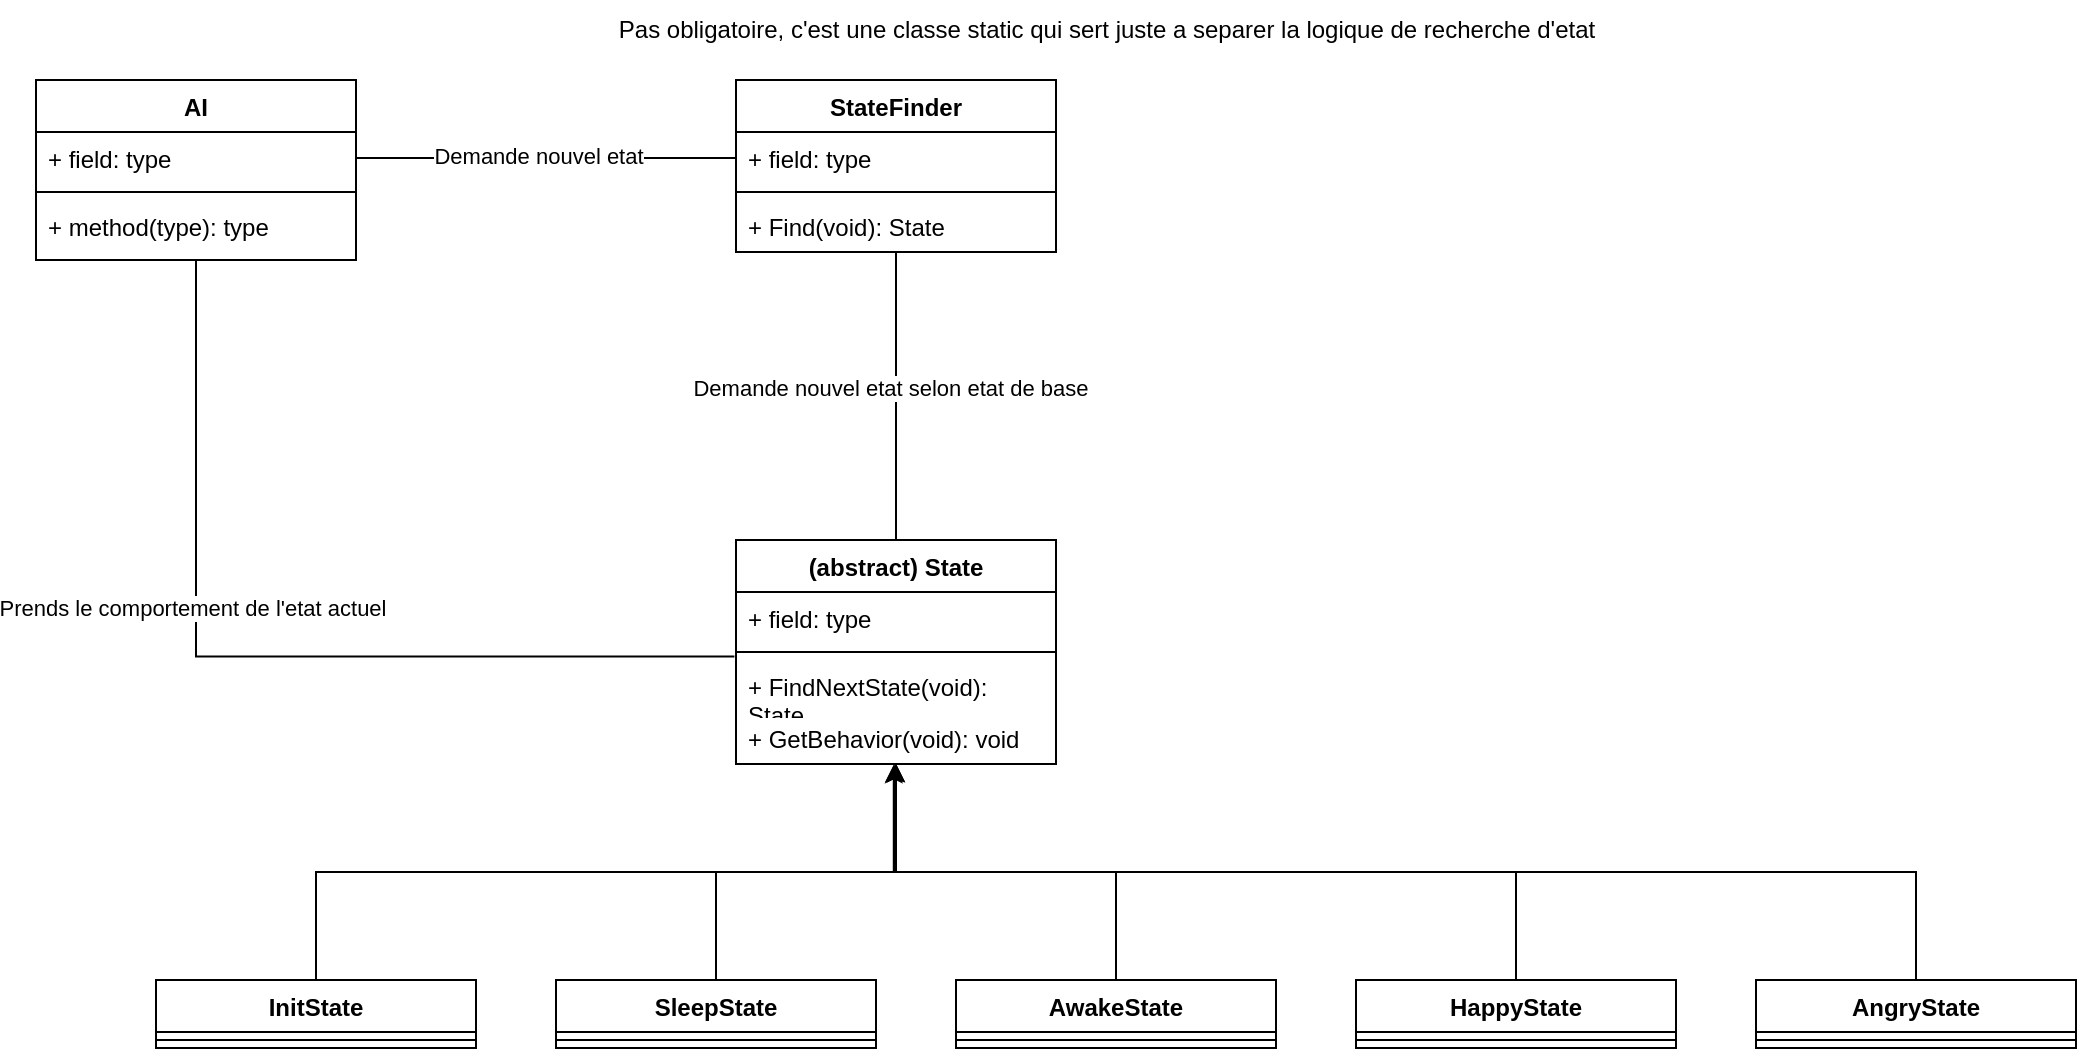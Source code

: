 <mxfile version="23.1.1" type="device">
  <diagram name="Page-1" id="TDGnkViAuG8DHoIhzHAy">
    <mxGraphModel dx="1156" dy="823" grid="1" gridSize="10" guides="1" tooltips="1" connect="1" arrows="1" fold="1" page="1" pageScale="1" pageWidth="850" pageHeight="1100" background="#FFFFFF" math="0" shadow="0">
      <root>
        <mxCell id="0" />
        <mxCell id="1" parent="0" />
        <mxCell id="pftjBcZSLzccpPnx-eUa-15" value="AI" style="swimlane;fontStyle=1;align=center;verticalAlign=top;childLayout=stackLayout;horizontal=1;startSize=26;horizontalStack=0;resizeParent=1;resizeParentMax=0;resizeLast=0;collapsible=1;marginBottom=0;whiteSpace=wrap;html=1;" vertex="1" parent="1">
          <mxGeometry x="60" y="430" width="160" height="90" as="geometry" />
        </mxCell>
        <mxCell id="pftjBcZSLzccpPnx-eUa-16" value="+ field: type" style="text;strokeColor=none;fillColor=none;align=left;verticalAlign=top;spacingLeft=4;spacingRight=4;overflow=hidden;rotatable=0;points=[[0,0.5],[1,0.5]];portConstraint=eastwest;whiteSpace=wrap;html=1;" vertex="1" parent="pftjBcZSLzccpPnx-eUa-15">
          <mxGeometry y="26" width="160" height="26" as="geometry" />
        </mxCell>
        <mxCell id="pftjBcZSLzccpPnx-eUa-17" value="" style="line;strokeWidth=1;fillColor=none;align=left;verticalAlign=middle;spacingTop=-1;spacingLeft=3;spacingRight=3;rotatable=0;labelPosition=right;points=[];portConstraint=eastwest;strokeColor=inherit;" vertex="1" parent="pftjBcZSLzccpPnx-eUa-15">
          <mxGeometry y="52" width="160" height="8" as="geometry" />
        </mxCell>
        <mxCell id="pftjBcZSLzccpPnx-eUa-18" value="+ method(type): type" style="text;strokeColor=none;fillColor=none;align=left;verticalAlign=top;spacingLeft=4;spacingRight=4;overflow=hidden;rotatable=0;points=[[0,0.5],[1,0.5]];portConstraint=eastwest;whiteSpace=wrap;html=1;" vertex="1" parent="pftjBcZSLzccpPnx-eUa-15">
          <mxGeometry y="60" width="160" height="30" as="geometry" />
        </mxCell>
        <mxCell id="pftjBcZSLzccpPnx-eUa-31" style="edgeStyle=orthogonalEdgeStyle;rounded=0;orthogonalLoop=1;jettySize=auto;html=1;entryX=0.5;entryY=0;entryDx=0;entryDy=0;endArrow=none;endFill=0;" edge="1" parent="1" source="pftjBcZSLzccpPnx-eUa-19" target="pftjBcZSLzccpPnx-eUa-26">
          <mxGeometry relative="1" as="geometry" />
        </mxCell>
        <mxCell id="pftjBcZSLzccpPnx-eUa-34" value="Demande nouvel etat selon etat de base" style="edgeLabel;html=1;align=center;verticalAlign=middle;resizable=0;points=[];" vertex="1" connectable="0" parent="pftjBcZSLzccpPnx-eUa-31">
          <mxGeometry x="-0.058" y="-3" relative="1" as="geometry">
            <mxPoint as="offset" />
          </mxGeometry>
        </mxCell>
        <mxCell id="pftjBcZSLzccpPnx-eUa-19" value="StateFinder" style="swimlane;fontStyle=1;align=center;verticalAlign=top;childLayout=stackLayout;horizontal=1;startSize=26;horizontalStack=0;resizeParent=1;resizeParentMax=0;resizeLast=0;collapsible=1;marginBottom=0;whiteSpace=wrap;html=1;" vertex="1" parent="1">
          <mxGeometry x="410" y="430" width="160" height="86" as="geometry" />
        </mxCell>
        <mxCell id="pftjBcZSLzccpPnx-eUa-20" value="+ field: type" style="text;strokeColor=none;fillColor=none;align=left;verticalAlign=top;spacingLeft=4;spacingRight=4;overflow=hidden;rotatable=0;points=[[0,0.5],[1,0.5]];portConstraint=eastwest;whiteSpace=wrap;html=1;" vertex="1" parent="pftjBcZSLzccpPnx-eUa-19">
          <mxGeometry y="26" width="160" height="26" as="geometry" />
        </mxCell>
        <mxCell id="pftjBcZSLzccpPnx-eUa-21" value="" style="line;strokeWidth=1;fillColor=none;align=left;verticalAlign=middle;spacingTop=-1;spacingLeft=3;spacingRight=3;rotatable=0;labelPosition=right;points=[];portConstraint=eastwest;strokeColor=inherit;" vertex="1" parent="pftjBcZSLzccpPnx-eUa-19">
          <mxGeometry y="52" width="160" height="8" as="geometry" />
        </mxCell>
        <mxCell id="pftjBcZSLzccpPnx-eUa-22" value="+ Find(void): State" style="text;strokeColor=none;fillColor=none;align=left;verticalAlign=top;spacingLeft=4;spacingRight=4;overflow=hidden;rotatable=0;points=[[0,0.5],[1,0.5]];portConstraint=eastwest;whiteSpace=wrap;html=1;" vertex="1" parent="pftjBcZSLzccpPnx-eUa-19">
          <mxGeometry y="60" width="160" height="26" as="geometry" />
        </mxCell>
        <mxCell id="pftjBcZSLzccpPnx-eUa-23" style="edgeStyle=orthogonalEdgeStyle;rounded=0;orthogonalLoop=1;jettySize=auto;html=1;entryX=0;entryY=0.5;entryDx=0;entryDy=0;endArrow=none;endFill=0;" edge="1" parent="1" source="pftjBcZSLzccpPnx-eUa-16" target="pftjBcZSLzccpPnx-eUa-20">
          <mxGeometry relative="1" as="geometry" />
        </mxCell>
        <mxCell id="pftjBcZSLzccpPnx-eUa-33" value="Demande nouvel etat" style="edgeLabel;html=1;align=center;verticalAlign=middle;resizable=0;points=[];" vertex="1" connectable="0" parent="pftjBcZSLzccpPnx-eUa-23">
          <mxGeometry x="-0.046" y="1" relative="1" as="geometry">
            <mxPoint as="offset" />
          </mxGeometry>
        </mxCell>
        <mxCell id="pftjBcZSLzccpPnx-eUa-25" value="Pas obligatoire, c&#39;est une classe static qui sert juste a separer la logique de recherche d&#39;etat" style="text;html=1;align=center;verticalAlign=middle;resizable=0;points=[];autosize=1;strokeColor=none;fillColor=none;" vertex="1" parent="1">
          <mxGeometry x="340" y="390" width="510" height="30" as="geometry" />
        </mxCell>
        <mxCell id="pftjBcZSLzccpPnx-eUa-26" value="(abstract) State" style="swimlane;fontStyle=1;align=center;verticalAlign=top;childLayout=stackLayout;horizontal=1;startSize=26;horizontalStack=0;resizeParent=1;resizeParentMax=0;resizeLast=0;collapsible=1;marginBottom=0;whiteSpace=wrap;html=1;" vertex="1" parent="1">
          <mxGeometry x="410" y="660" width="160" height="112" as="geometry" />
        </mxCell>
        <mxCell id="pftjBcZSLzccpPnx-eUa-27" value="+ field: type" style="text;strokeColor=none;fillColor=none;align=left;verticalAlign=top;spacingLeft=4;spacingRight=4;overflow=hidden;rotatable=0;points=[[0,0.5],[1,0.5]];portConstraint=eastwest;whiteSpace=wrap;html=1;" vertex="1" parent="pftjBcZSLzccpPnx-eUa-26">
          <mxGeometry y="26" width="160" height="26" as="geometry" />
        </mxCell>
        <mxCell id="pftjBcZSLzccpPnx-eUa-28" value="" style="line;strokeWidth=1;fillColor=none;align=left;verticalAlign=middle;spacingTop=-1;spacingLeft=3;spacingRight=3;rotatable=0;labelPosition=right;points=[];portConstraint=eastwest;strokeColor=inherit;" vertex="1" parent="pftjBcZSLzccpPnx-eUa-26">
          <mxGeometry y="52" width="160" height="8" as="geometry" />
        </mxCell>
        <mxCell id="pftjBcZSLzccpPnx-eUa-29" value="+ FindNextState(void): State" style="text;strokeColor=none;fillColor=none;align=left;verticalAlign=top;spacingLeft=4;spacingRight=4;overflow=hidden;rotatable=0;points=[[0,0.5],[1,0.5]];portConstraint=eastwest;whiteSpace=wrap;html=1;" vertex="1" parent="pftjBcZSLzccpPnx-eUa-26">
          <mxGeometry y="60" width="160" height="26" as="geometry" />
        </mxCell>
        <mxCell id="pftjBcZSLzccpPnx-eUa-30" value="+ GetBehavior(void): void" style="text;strokeColor=none;fillColor=none;align=left;verticalAlign=top;spacingLeft=4;spacingRight=4;overflow=hidden;rotatable=0;points=[[0,0.5],[1,0.5]];portConstraint=eastwest;whiteSpace=wrap;html=1;" vertex="1" parent="pftjBcZSLzccpPnx-eUa-26">
          <mxGeometry y="86" width="160" height="26" as="geometry" />
        </mxCell>
        <mxCell id="pftjBcZSLzccpPnx-eUa-32" style="edgeStyle=orthogonalEdgeStyle;rounded=0;orthogonalLoop=1;jettySize=auto;html=1;entryX=-0.005;entryY=-0.065;entryDx=0;entryDy=0;entryPerimeter=0;endArrow=none;endFill=0;" edge="1" parent="1" source="pftjBcZSLzccpPnx-eUa-15" target="pftjBcZSLzccpPnx-eUa-29">
          <mxGeometry relative="1" as="geometry" />
        </mxCell>
        <mxCell id="pftjBcZSLzccpPnx-eUa-35" value="Prends le comportement de l&#39;etat actuel" style="edgeLabel;html=1;align=center;verticalAlign=middle;resizable=0;points=[];" vertex="1" connectable="0" parent="pftjBcZSLzccpPnx-eUa-32">
          <mxGeometry x="-0.255" y="-2" relative="1" as="geometry">
            <mxPoint as="offset" />
          </mxGeometry>
        </mxCell>
        <mxCell id="pftjBcZSLzccpPnx-eUa-62" style="edgeStyle=orthogonalEdgeStyle;rounded=0;orthogonalLoop=1;jettySize=auto;html=1;entryX=0.5;entryY=1;entryDx=0;entryDy=0;" edge="1" parent="1" source="pftjBcZSLzccpPnx-eUa-36" target="pftjBcZSLzccpPnx-eUa-26">
          <mxGeometry relative="1" as="geometry" />
        </mxCell>
        <mxCell id="pftjBcZSLzccpPnx-eUa-36" value="SleepState" style="swimlane;fontStyle=1;align=center;verticalAlign=top;childLayout=stackLayout;horizontal=1;startSize=26;horizontalStack=0;resizeParent=1;resizeParentMax=0;resizeLast=0;collapsible=1;marginBottom=0;whiteSpace=wrap;html=1;" vertex="1" parent="1">
          <mxGeometry x="320" y="880" width="160" height="34" as="geometry" />
        </mxCell>
        <mxCell id="pftjBcZSLzccpPnx-eUa-38" value="" style="line;strokeWidth=1;fillColor=none;align=left;verticalAlign=middle;spacingTop=-1;spacingLeft=3;spacingRight=3;rotatable=0;labelPosition=right;points=[];portConstraint=eastwest;strokeColor=inherit;" vertex="1" parent="pftjBcZSLzccpPnx-eUa-36">
          <mxGeometry y="26" width="160" height="8" as="geometry" />
        </mxCell>
        <mxCell id="pftjBcZSLzccpPnx-eUa-61" style="edgeStyle=orthogonalEdgeStyle;rounded=0;orthogonalLoop=1;jettySize=auto;html=1;entryX=0.5;entryY=1;entryDx=0;entryDy=0;exitX=0.5;exitY=0;exitDx=0;exitDy=0;" edge="1" parent="1" source="pftjBcZSLzccpPnx-eUa-41" target="pftjBcZSLzccpPnx-eUa-26">
          <mxGeometry relative="1" as="geometry" />
        </mxCell>
        <mxCell id="pftjBcZSLzccpPnx-eUa-41" value="InitState" style="swimlane;fontStyle=1;align=center;verticalAlign=top;childLayout=stackLayout;horizontal=1;startSize=26;horizontalStack=0;resizeParent=1;resizeParentMax=0;resizeLast=0;collapsible=1;marginBottom=0;whiteSpace=wrap;html=1;" vertex="1" parent="1">
          <mxGeometry x="120" y="880" width="160" height="34" as="geometry" />
        </mxCell>
        <mxCell id="pftjBcZSLzccpPnx-eUa-43" value="" style="line;strokeWidth=1;fillColor=none;align=left;verticalAlign=middle;spacingTop=-1;spacingLeft=3;spacingRight=3;rotatable=0;labelPosition=right;points=[];portConstraint=eastwest;strokeColor=inherit;" vertex="1" parent="pftjBcZSLzccpPnx-eUa-41">
          <mxGeometry y="26" width="160" height="8" as="geometry" />
        </mxCell>
        <mxCell id="pftjBcZSLzccpPnx-eUa-63" style="edgeStyle=orthogonalEdgeStyle;rounded=0;orthogonalLoop=1;jettySize=auto;html=1;entryX=0.5;entryY=1;entryDx=0;entryDy=0;" edge="1" parent="1" source="pftjBcZSLzccpPnx-eUa-46" target="pftjBcZSLzccpPnx-eUa-26">
          <mxGeometry relative="1" as="geometry" />
        </mxCell>
        <mxCell id="pftjBcZSLzccpPnx-eUa-46" value="AwakeState" style="swimlane;fontStyle=1;align=center;verticalAlign=top;childLayout=stackLayout;horizontal=1;startSize=26;horizontalStack=0;resizeParent=1;resizeParentMax=0;resizeLast=0;collapsible=1;marginBottom=0;whiteSpace=wrap;html=1;" vertex="1" parent="1">
          <mxGeometry x="520" y="880" width="160" height="34" as="geometry" />
        </mxCell>
        <mxCell id="pftjBcZSLzccpPnx-eUa-48" value="" style="line;strokeWidth=1;fillColor=none;align=left;verticalAlign=middle;spacingTop=-1;spacingLeft=3;spacingRight=3;rotatable=0;labelPosition=right;points=[];portConstraint=eastwest;strokeColor=inherit;" vertex="1" parent="pftjBcZSLzccpPnx-eUa-46">
          <mxGeometry y="26" width="160" height="8" as="geometry" />
        </mxCell>
        <mxCell id="pftjBcZSLzccpPnx-eUa-51" value="HappyState" style="swimlane;fontStyle=1;align=center;verticalAlign=top;childLayout=stackLayout;horizontal=1;startSize=26;horizontalStack=0;resizeParent=1;resizeParentMax=0;resizeLast=0;collapsible=1;marginBottom=0;whiteSpace=wrap;html=1;" vertex="1" parent="1">
          <mxGeometry x="720" y="880" width="160" height="34" as="geometry" />
        </mxCell>
        <mxCell id="pftjBcZSLzccpPnx-eUa-53" value="" style="line;strokeWidth=1;fillColor=none;align=left;verticalAlign=middle;spacingTop=-1;spacingLeft=3;spacingRight=3;rotatable=0;labelPosition=right;points=[];portConstraint=eastwest;strokeColor=inherit;" vertex="1" parent="pftjBcZSLzccpPnx-eUa-51">
          <mxGeometry y="26" width="160" height="8" as="geometry" />
        </mxCell>
        <mxCell id="pftjBcZSLzccpPnx-eUa-56" value="AngryState" style="swimlane;fontStyle=1;align=center;verticalAlign=top;childLayout=stackLayout;horizontal=1;startSize=26;horizontalStack=0;resizeParent=1;resizeParentMax=0;resizeLast=0;collapsible=1;marginBottom=0;whiteSpace=wrap;html=1;" vertex="1" parent="1">
          <mxGeometry x="920" y="880" width="160" height="34" as="geometry" />
        </mxCell>
        <mxCell id="pftjBcZSLzccpPnx-eUa-58" value="" style="line;strokeWidth=1;fillColor=none;align=left;verticalAlign=middle;spacingTop=-1;spacingLeft=3;spacingRight=3;rotatable=0;labelPosition=right;points=[];portConstraint=eastwest;strokeColor=inherit;" vertex="1" parent="pftjBcZSLzccpPnx-eUa-56">
          <mxGeometry y="26" width="160" height="8" as="geometry" />
        </mxCell>
        <mxCell id="pftjBcZSLzccpPnx-eUa-65" style="edgeStyle=orthogonalEdgeStyle;rounded=0;orthogonalLoop=1;jettySize=auto;html=1;entryX=0.494;entryY=1;entryDx=0;entryDy=0;entryPerimeter=0;" edge="1" parent="1" source="pftjBcZSLzccpPnx-eUa-56" target="pftjBcZSLzccpPnx-eUa-30">
          <mxGeometry relative="1" as="geometry" />
        </mxCell>
        <mxCell id="pftjBcZSLzccpPnx-eUa-66" style="edgeStyle=orthogonalEdgeStyle;rounded=0;orthogonalLoop=1;jettySize=auto;html=1;entryX=0.493;entryY=1.024;entryDx=0;entryDy=0;entryPerimeter=0;" edge="1" parent="1" source="pftjBcZSLzccpPnx-eUa-51" target="pftjBcZSLzccpPnx-eUa-30">
          <mxGeometry relative="1" as="geometry" />
        </mxCell>
      </root>
    </mxGraphModel>
  </diagram>
</mxfile>
